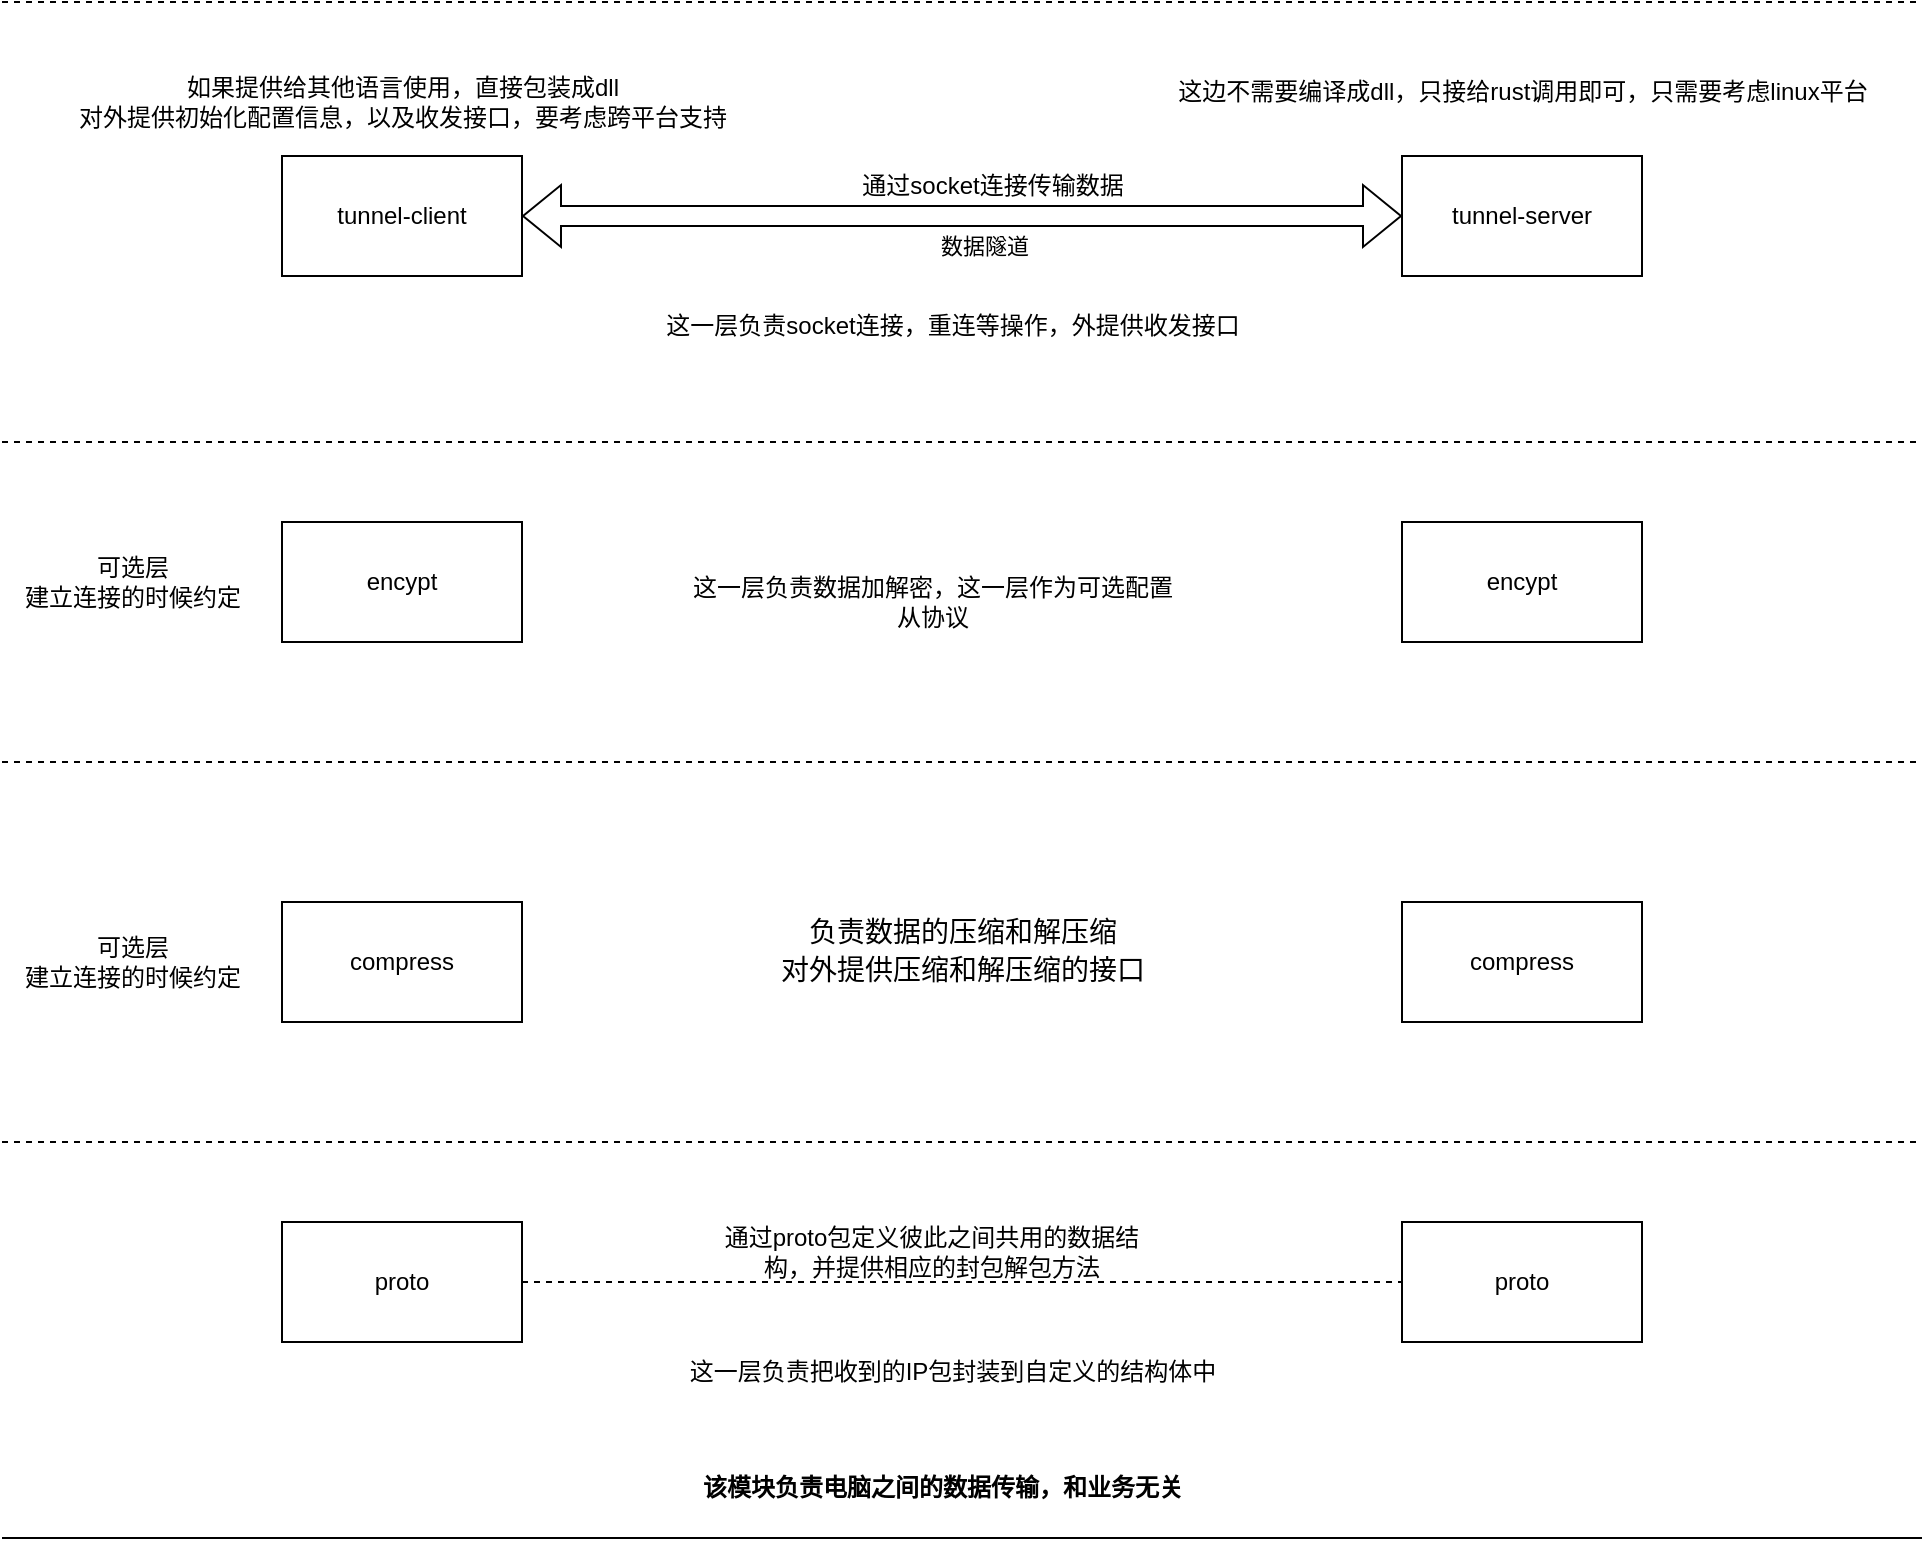 <mxfile version="24.2.3" type="github">
  <diagram name="Page-1" id="5d7acffa-a066-3a61-03fe-96351882024d">
    <mxGraphModel dx="1232" dy="1104" grid="1" gridSize="10" guides="1" tooltips="1" connect="1" arrows="1" fold="1" page="1" pageScale="1" pageWidth="1100" pageHeight="850" background="#ffffff" math="0" shadow="0">
      <root>
        <mxCell id="0" />
        <mxCell id="1" parent="0" />
        <mxCell id="m24mzd3tNYPSXTuyIKUD-1" value="&lt;div&gt;tunnel-client&lt;/div&gt;" style="rounded=0;whiteSpace=wrap;html=1;" vertex="1" parent="1">
          <mxGeometry x="140" y="117" width="120" height="60" as="geometry" />
        </mxCell>
        <mxCell id="m24mzd3tNYPSXTuyIKUD-2" value="&lt;div&gt;tunnel-server&lt;/div&gt;" style="rounded=0;whiteSpace=wrap;html=1;" vertex="1" parent="1">
          <mxGeometry x="700" y="117" width="120" height="60" as="geometry" />
        </mxCell>
        <mxCell id="m24mzd3tNYPSXTuyIKUD-8" value="proto" style="rounded=0;whiteSpace=wrap;html=1;" vertex="1" parent="1">
          <mxGeometry x="140" y="650" width="120" height="60" as="geometry" />
        </mxCell>
        <mxCell id="m24mzd3tNYPSXTuyIKUD-9" value="proto" style="rounded=0;whiteSpace=wrap;html=1;" vertex="1" parent="1">
          <mxGeometry x="700" y="650" width="120" height="60" as="geometry" />
        </mxCell>
        <mxCell id="m24mzd3tNYPSXTuyIKUD-10" value="" style="endArrow=none;dashed=1;html=1;rounded=0;" edge="1" parent="1">
          <mxGeometry width="50" height="50" relative="1" as="geometry">
            <mxPoint y="610" as="sourcePoint" />
            <mxPoint x="960" y="610" as="targetPoint" />
          </mxGeometry>
        </mxCell>
        <mxCell id="m24mzd3tNYPSXTuyIKUD-11" value="" style="shape=flexArrow;endArrow=classic;startArrow=classic;html=1;rounded=0;exitX=1;exitY=0.5;exitDx=0;exitDy=0;entryX=0;entryY=0.5;entryDx=0;entryDy=0;" edge="1" parent="1">
          <mxGeometry width="100" height="100" relative="1" as="geometry">
            <mxPoint x="260" y="147" as="sourcePoint" />
            <mxPoint x="700" y="147" as="targetPoint" />
          </mxGeometry>
        </mxCell>
        <mxCell id="m24mzd3tNYPSXTuyIKUD-12" value="数据隧道" style="edgeLabel;html=1;align=center;verticalAlign=middle;resizable=0;points=[];" vertex="1" connectable="0" parent="m24mzd3tNYPSXTuyIKUD-11">
          <mxGeometry x="-0.018" y="-3" relative="1" as="geometry">
            <mxPoint x="15" y="12" as="offset" />
          </mxGeometry>
        </mxCell>
        <mxCell id="m24mzd3tNYPSXTuyIKUD-14" value="通过socket连接传输数据" style="text;html=1;align=center;verticalAlign=middle;resizable=0;points=[];autosize=1;strokeColor=none;fillColor=none;" vertex="1" parent="1">
          <mxGeometry x="420" y="117" width="150" height="30" as="geometry" />
        </mxCell>
        <mxCell id="m24mzd3tNYPSXTuyIKUD-17" value="" style="endArrow=none;dashed=1;html=1;rounded=0;exitX=1;exitY=0.5;exitDx=0;exitDy=0;entryX=0;entryY=0.5;entryDx=0;entryDy=0;" edge="1" parent="1" source="m24mzd3tNYPSXTuyIKUD-8" target="m24mzd3tNYPSXTuyIKUD-9">
          <mxGeometry width="50" height="50" relative="1" as="geometry">
            <mxPoint x="470" y="820" as="sourcePoint" />
            <mxPoint x="520" y="770" as="targetPoint" />
          </mxGeometry>
        </mxCell>
        <mxCell id="m24mzd3tNYPSXTuyIKUD-18" value="通过proto包定义彼此之间共用的数据结构，并提供相应的封包解包方法" style="text;html=1;align=center;verticalAlign=middle;whiteSpace=wrap;rounded=0;" vertex="1" parent="1">
          <mxGeometry x="350" y="650" width="230" height="30" as="geometry" />
        </mxCell>
        <mxCell id="m24mzd3tNYPSXTuyIKUD-22" value="这一层负责把收到的IP包封装到自定义的结构体中" style="text;html=1;align=center;verticalAlign=middle;resizable=0;points=[];autosize=1;strokeColor=none;fillColor=none;" vertex="1" parent="1">
          <mxGeometry x="330" y="710" width="290" height="30" as="geometry" />
        </mxCell>
        <mxCell id="m24mzd3tNYPSXTuyIKUD-23" value="这一层负责socket连接，重连等操作，外提供收发接口" style="text;html=1;align=center;verticalAlign=middle;resizable=0;points=[];autosize=1;strokeColor=none;fillColor=none;" vertex="1" parent="1">
          <mxGeometry x="320" y="187" width="310" height="30" as="geometry" />
        </mxCell>
        <mxCell id="m24mzd3tNYPSXTuyIKUD-24" value="如果提供给其他语言使用，直接包装成dll&lt;div&gt;对外提供初始化配置信息，以及收发接口，要考虑跨平台支持&lt;/div&gt;" style="text;html=1;align=center;verticalAlign=middle;resizable=0;points=[];autosize=1;strokeColor=none;fillColor=none;" vertex="1" parent="1">
          <mxGeometry x="25" y="70" width="350" height="40" as="geometry" />
        </mxCell>
        <mxCell id="m24mzd3tNYPSXTuyIKUD-25" value="这边不需要编译成dll，只接给rust调用即可，只需要考虑linux平台" style="text;html=1;align=center;verticalAlign=middle;resizable=0;points=[];autosize=1;strokeColor=none;fillColor=none;" vertex="1" parent="1">
          <mxGeometry x="575" y="70" width="370" height="30" as="geometry" />
        </mxCell>
        <mxCell id="m24mzd3tNYPSXTuyIKUD-26" value="encypt" style="rounded=0;whiteSpace=wrap;html=1;" vertex="1" parent="1">
          <mxGeometry x="140" y="300" width="120" height="60" as="geometry" />
        </mxCell>
        <mxCell id="m24mzd3tNYPSXTuyIKUD-27" value="encypt" style="rounded=0;whiteSpace=wrap;html=1;" vertex="1" parent="1">
          <mxGeometry x="700" y="300" width="120" height="60" as="geometry" />
        </mxCell>
        <mxCell id="m24mzd3tNYPSXTuyIKUD-28" value="" style="endArrow=none;dashed=1;html=1;rounded=0;" edge="1" parent="1">
          <mxGeometry width="50" height="50" relative="1" as="geometry">
            <mxPoint y="40" as="sourcePoint" />
            <mxPoint x="960" y="40" as="targetPoint" />
          </mxGeometry>
        </mxCell>
        <mxCell id="m24mzd3tNYPSXTuyIKUD-29" value="这一层负责数据加解密，这一层作为可选配置&lt;div&gt;从协议&lt;/div&gt;" style="text;html=1;align=center;verticalAlign=middle;resizable=0;points=[];autosize=1;strokeColor=none;fillColor=none;" vertex="1" parent="1">
          <mxGeometry x="335" y="320" width="260" height="40" as="geometry" />
        </mxCell>
        <mxCell id="m24mzd3tNYPSXTuyIKUD-30" value="" style="endArrow=none;dashed=1;html=1;rounded=0;" edge="1" parent="1">
          <mxGeometry width="50" height="50" relative="1" as="geometry">
            <mxPoint y="260" as="sourcePoint" />
            <mxPoint x="960" y="260" as="targetPoint" />
          </mxGeometry>
        </mxCell>
        <mxCell id="m24mzd3tNYPSXTuyIKUD-33" value="compress" style="rounded=0;whiteSpace=wrap;html=1;" vertex="1" parent="1">
          <mxGeometry x="140" y="490" width="120" height="60" as="geometry" />
        </mxCell>
        <mxCell id="m24mzd3tNYPSXTuyIKUD-34" value="compress" style="rounded=0;whiteSpace=wrap;html=1;" vertex="1" parent="1">
          <mxGeometry x="700" y="490" width="120" height="60" as="geometry" />
        </mxCell>
        <mxCell id="m24mzd3tNYPSXTuyIKUD-35" value="&lt;div style=&quot;background-color: rgb(255, 255, 255); font-family: Consolas, &amp;quot;Courier New&amp;quot;, monospace; font-size: 14px; line-height: 19px; white-space-collapse: preserve;&quot;&gt;负责数据的压缩和解压缩&lt;/div&gt;&lt;div style=&quot;background-color: rgb(255, 255, 255); font-family: Consolas, &amp;quot;Courier New&amp;quot;, monospace; font-size: 14px; line-height: 19px; white-space-collapse: preserve;&quot;&gt;对外提供压缩和解压缩的接口&lt;/div&gt;" style="text;html=1;align=center;verticalAlign=middle;resizable=0;points=[];autosize=1;strokeColor=none;fillColor=none;" vertex="1" parent="1">
          <mxGeometry x="375" y="490" width="210" height="50" as="geometry" />
        </mxCell>
        <mxCell id="m24mzd3tNYPSXTuyIKUD-36" value="" style="endArrow=none;dashed=1;html=1;rounded=0;" edge="1" parent="1">
          <mxGeometry width="50" height="50" relative="1" as="geometry">
            <mxPoint y="420" as="sourcePoint" />
            <mxPoint x="960" y="420" as="targetPoint" />
          </mxGeometry>
        </mxCell>
        <mxCell id="m24mzd3tNYPSXTuyIKUD-38" value="可选层&lt;div&gt;建立连接的时候约定&lt;/div&gt;" style="text;html=1;align=center;verticalAlign=middle;resizable=0;points=[];autosize=1;strokeColor=none;fillColor=none;" vertex="1" parent="1">
          <mxGeometry y="310" width="130" height="40" as="geometry" />
        </mxCell>
        <mxCell id="m24mzd3tNYPSXTuyIKUD-39" value="可选层&lt;div&gt;建立连接的时候约定&lt;/div&gt;" style="text;html=1;align=center;verticalAlign=middle;resizable=0;points=[];autosize=1;strokeColor=none;fillColor=none;" vertex="1" parent="1">
          <mxGeometry y="500" width="130" height="40" as="geometry" />
        </mxCell>
        <mxCell id="m24mzd3tNYPSXTuyIKUD-41" value="" style="endArrow=none;html=1;rounded=0;" edge="1" parent="1">
          <mxGeometry width="50" height="50" relative="1" as="geometry">
            <mxPoint y="808" as="sourcePoint" />
            <mxPoint x="960" y="808" as="targetPoint" />
          </mxGeometry>
        </mxCell>
        <mxCell id="m24mzd3tNYPSXTuyIKUD-42" value="该模块负责电脑之间的数据传输，和业务无关" style="text;html=1;align=center;verticalAlign=middle;resizable=0;points=[];autosize=1;strokeColor=none;fillColor=none;fontStyle=1" vertex="1" parent="1">
          <mxGeometry x="340" y="768" width="260" height="30" as="geometry" />
        </mxCell>
      </root>
    </mxGraphModel>
  </diagram>
</mxfile>
